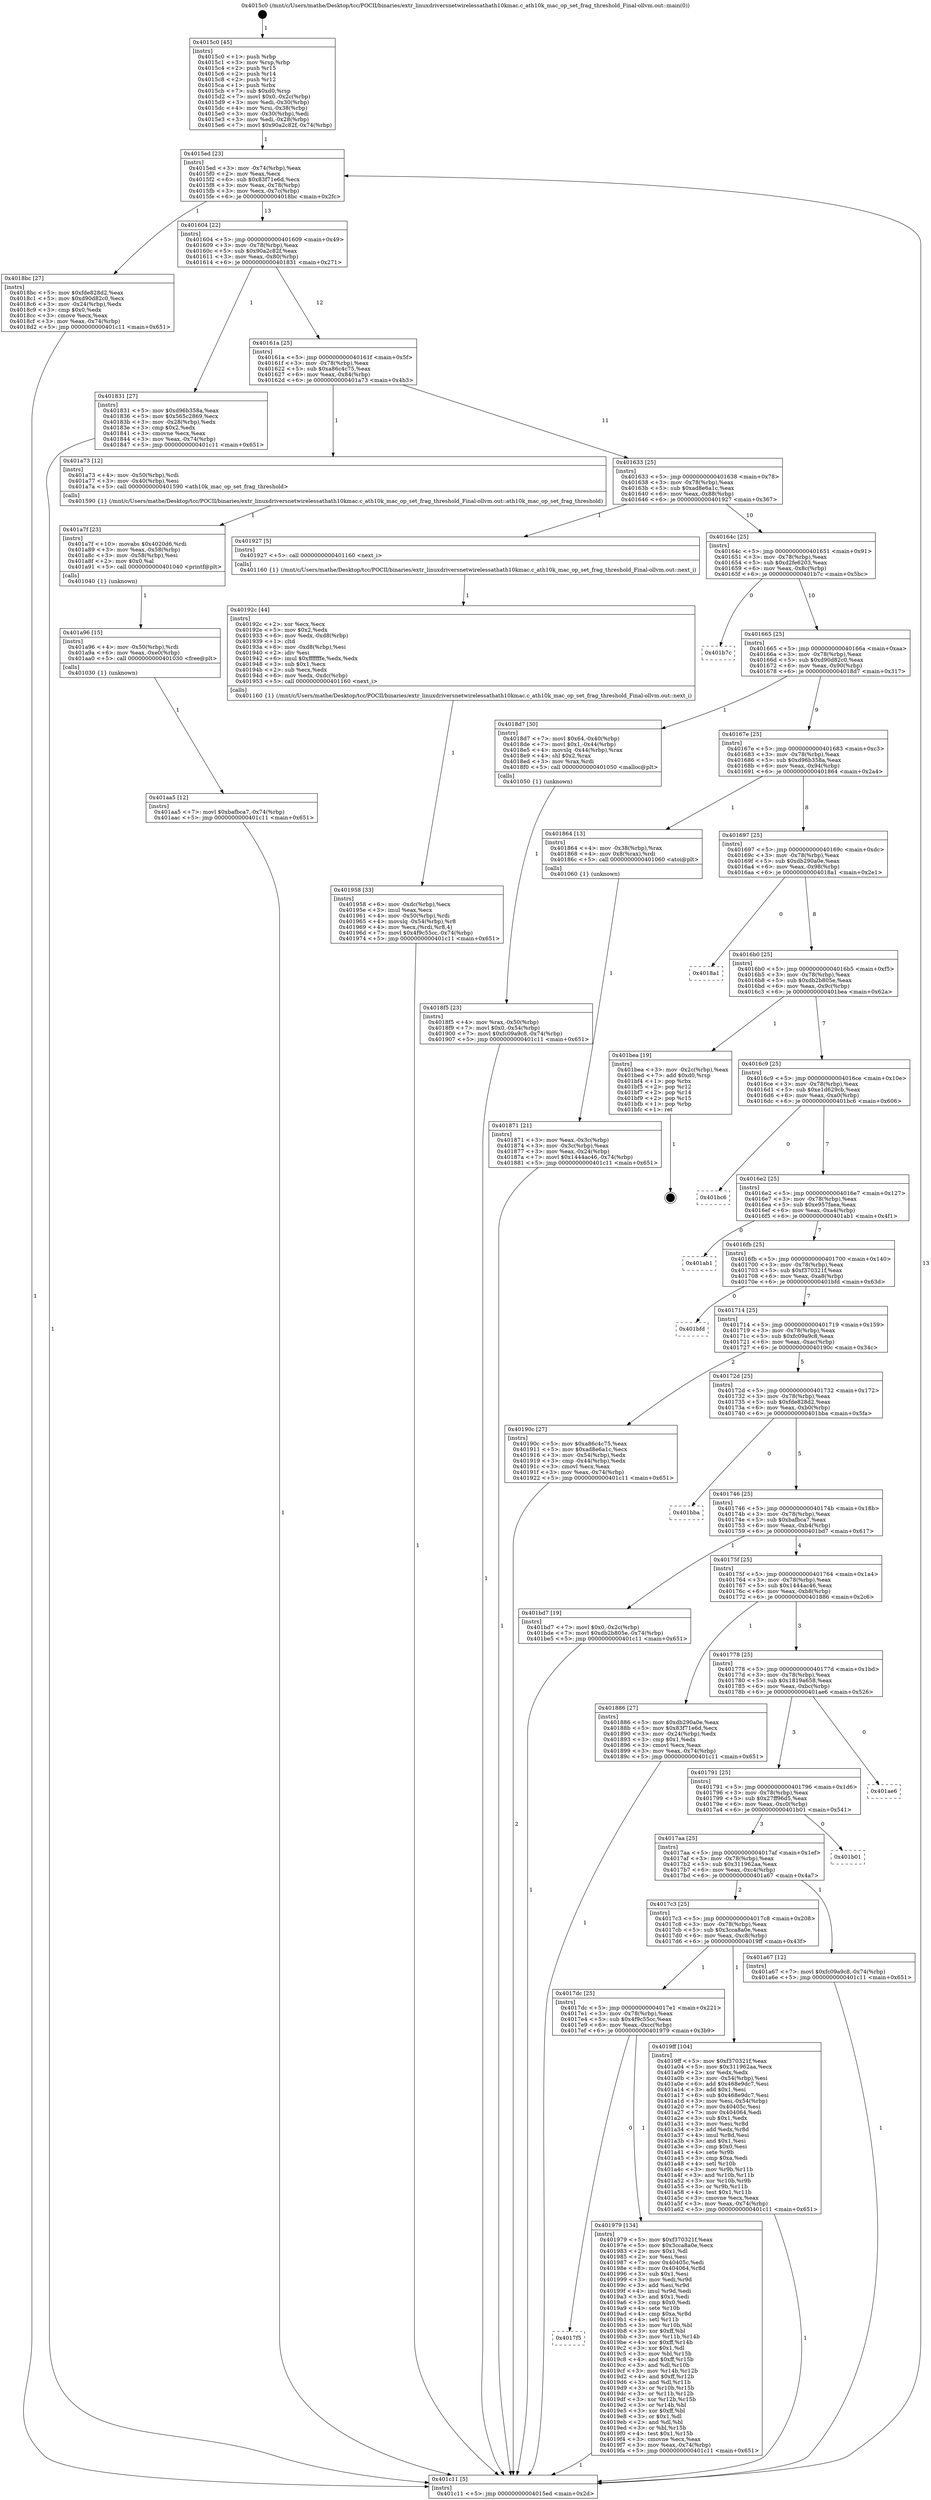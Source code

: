 digraph "0x4015c0" {
  label = "0x4015c0 (/mnt/c/Users/mathe/Desktop/tcc/POCII/binaries/extr_linuxdriversnetwirelessathath10kmac.c_ath10k_mac_op_set_frag_threshold_Final-ollvm.out::main(0))"
  labelloc = "t"
  node[shape=record]

  Entry [label="",width=0.3,height=0.3,shape=circle,fillcolor=black,style=filled]
  "0x4015ed" [label="{
     0x4015ed [23]\l
     | [instrs]\l
     &nbsp;&nbsp;0x4015ed \<+3\>: mov -0x74(%rbp),%eax\l
     &nbsp;&nbsp;0x4015f0 \<+2\>: mov %eax,%ecx\l
     &nbsp;&nbsp;0x4015f2 \<+6\>: sub $0x83f71e6d,%ecx\l
     &nbsp;&nbsp;0x4015f8 \<+3\>: mov %eax,-0x78(%rbp)\l
     &nbsp;&nbsp;0x4015fb \<+3\>: mov %ecx,-0x7c(%rbp)\l
     &nbsp;&nbsp;0x4015fe \<+6\>: je 00000000004018bc \<main+0x2fc\>\l
  }"]
  "0x4018bc" [label="{
     0x4018bc [27]\l
     | [instrs]\l
     &nbsp;&nbsp;0x4018bc \<+5\>: mov $0xfde828d2,%eax\l
     &nbsp;&nbsp;0x4018c1 \<+5\>: mov $0xd90d82c0,%ecx\l
     &nbsp;&nbsp;0x4018c6 \<+3\>: mov -0x24(%rbp),%edx\l
     &nbsp;&nbsp;0x4018c9 \<+3\>: cmp $0x0,%edx\l
     &nbsp;&nbsp;0x4018cc \<+3\>: cmove %ecx,%eax\l
     &nbsp;&nbsp;0x4018cf \<+3\>: mov %eax,-0x74(%rbp)\l
     &nbsp;&nbsp;0x4018d2 \<+5\>: jmp 0000000000401c11 \<main+0x651\>\l
  }"]
  "0x401604" [label="{
     0x401604 [22]\l
     | [instrs]\l
     &nbsp;&nbsp;0x401604 \<+5\>: jmp 0000000000401609 \<main+0x49\>\l
     &nbsp;&nbsp;0x401609 \<+3\>: mov -0x78(%rbp),%eax\l
     &nbsp;&nbsp;0x40160c \<+5\>: sub $0x90a2c82f,%eax\l
     &nbsp;&nbsp;0x401611 \<+3\>: mov %eax,-0x80(%rbp)\l
     &nbsp;&nbsp;0x401614 \<+6\>: je 0000000000401831 \<main+0x271\>\l
  }"]
  Exit [label="",width=0.3,height=0.3,shape=circle,fillcolor=black,style=filled,peripheries=2]
  "0x401831" [label="{
     0x401831 [27]\l
     | [instrs]\l
     &nbsp;&nbsp;0x401831 \<+5\>: mov $0xd96b358a,%eax\l
     &nbsp;&nbsp;0x401836 \<+5\>: mov $0x565c2869,%ecx\l
     &nbsp;&nbsp;0x40183b \<+3\>: mov -0x28(%rbp),%edx\l
     &nbsp;&nbsp;0x40183e \<+3\>: cmp $0x2,%edx\l
     &nbsp;&nbsp;0x401841 \<+3\>: cmovne %ecx,%eax\l
     &nbsp;&nbsp;0x401844 \<+3\>: mov %eax,-0x74(%rbp)\l
     &nbsp;&nbsp;0x401847 \<+5\>: jmp 0000000000401c11 \<main+0x651\>\l
  }"]
  "0x40161a" [label="{
     0x40161a [25]\l
     | [instrs]\l
     &nbsp;&nbsp;0x40161a \<+5\>: jmp 000000000040161f \<main+0x5f\>\l
     &nbsp;&nbsp;0x40161f \<+3\>: mov -0x78(%rbp),%eax\l
     &nbsp;&nbsp;0x401622 \<+5\>: sub $0xa86c4c75,%eax\l
     &nbsp;&nbsp;0x401627 \<+6\>: mov %eax,-0x84(%rbp)\l
     &nbsp;&nbsp;0x40162d \<+6\>: je 0000000000401a73 \<main+0x4b3\>\l
  }"]
  "0x401c11" [label="{
     0x401c11 [5]\l
     | [instrs]\l
     &nbsp;&nbsp;0x401c11 \<+5\>: jmp 00000000004015ed \<main+0x2d\>\l
  }"]
  "0x4015c0" [label="{
     0x4015c0 [45]\l
     | [instrs]\l
     &nbsp;&nbsp;0x4015c0 \<+1\>: push %rbp\l
     &nbsp;&nbsp;0x4015c1 \<+3\>: mov %rsp,%rbp\l
     &nbsp;&nbsp;0x4015c4 \<+2\>: push %r15\l
     &nbsp;&nbsp;0x4015c6 \<+2\>: push %r14\l
     &nbsp;&nbsp;0x4015c8 \<+2\>: push %r12\l
     &nbsp;&nbsp;0x4015ca \<+1\>: push %rbx\l
     &nbsp;&nbsp;0x4015cb \<+7\>: sub $0xd0,%rsp\l
     &nbsp;&nbsp;0x4015d2 \<+7\>: movl $0x0,-0x2c(%rbp)\l
     &nbsp;&nbsp;0x4015d9 \<+3\>: mov %edi,-0x30(%rbp)\l
     &nbsp;&nbsp;0x4015dc \<+4\>: mov %rsi,-0x38(%rbp)\l
     &nbsp;&nbsp;0x4015e0 \<+3\>: mov -0x30(%rbp),%edi\l
     &nbsp;&nbsp;0x4015e3 \<+3\>: mov %edi,-0x28(%rbp)\l
     &nbsp;&nbsp;0x4015e6 \<+7\>: movl $0x90a2c82f,-0x74(%rbp)\l
  }"]
  "0x401aa5" [label="{
     0x401aa5 [12]\l
     | [instrs]\l
     &nbsp;&nbsp;0x401aa5 \<+7\>: movl $0xbafbca7,-0x74(%rbp)\l
     &nbsp;&nbsp;0x401aac \<+5\>: jmp 0000000000401c11 \<main+0x651\>\l
  }"]
  "0x401a73" [label="{
     0x401a73 [12]\l
     | [instrs]\l
     &nbsp;&nbsp;0x401a73 \<+4\>: mov -0x50(%rbp),%rdi\l
     &nbsp;&nbsp;0x401a77 \<+3\>: mov -0x40(%rbp),%esi\l
     &nbsp;&nbsp;0x401a7a \<+5\>: call 0000000000401590 \<ath10k_mac_op_set_frag_threshold\>\l
     | [calls]\l
     &nbsp;&nbsp;0x401590 \{1\} (/mnt/c/Users/mathe/Desktop/tcc/POCII/binaries/extr_linuxdriversnetwirelessathath10kmac.c_ath10k_mac_op_set_frag_threshold_Final-ollvm.out::ath10k_mac_op_set_frag_threshold)\l
  }"]
  "0x401633" [label="{
     0x401633 [25]\l
     | [instrs]\l
     &nbsp;&nbsp;0x401633 \<+5\>: jmp 0000000000401638 \<main+0x78\>\l
     &nbsp;&nbsp;0x401638 \<+3\>: mov -0x78(%rbp),%eax\l
     &nbsp;&nbsp;0x40163b \<+5\>: sub $0xad8e6a1c,%eax\l
     &nbsp;&nbsp;0x401640 \<+6\>: mov %eax,-0x88(%rbp)\l
     &nbsp;&nbsp;0x401646 \<+6\>: je 0000000000401927 \<main+0x367\>\l
  }"]
  "0x401a96" [label="{
     0x401a96 [15]\l
     | [instrs]\l
     &nbsp;&nbsp;0x401a96 \<+4\>: mov -0x50(%rbp),%rdi\l
     &nbsp;&nbsp;0x401a9a \<+6\>: mov %eax,-0xe0(%rbp)\l
     &nbsp;&nbsp;0x401aa0 \<+5\>: call 0000000000401030 \<free@plt\>\l
     | [calls]\l
     &nbsp;&nbsp;0x401030 \{1\} (unknown)\l
  }"]
  "0x401927" [label="{
     0x401927 [5]\l
     | [instrs]\l
     &nbsp;&nbsp;0x401927 \<+5\>: call 0000000000401160 \<next_i\>\l
     | [calls]\l
     &nbsp;&nbsp;0x401160 \{1\} (/mnt/c/Users/mathe/Desktop/tcc/POCII/binaries/extr_linuxdriversnetwirelessathath10kmac.c_ath10k_mac_op_set_frag_threshold_Final-ollvm.out::next_i)\l
  }"]
  "0x40164c" [label="{
     0x40164c [25]\l
     | [instrs]\l
     &nbsp;&nbsp;0x40164c \<+5\>: jmp 0000000000401651 \<main+0x91\>\l
     &nbsp;&nbsp;0x401651 \<+3\>: mov -0x78(%rbp),%eax\l
     &nbsp;&nbsp;0x401654 \<+5\>: sub $0xd2fe6203,%eax\l
     &nbsp;&nbsp;0x401659 \<+6\>: mov %eax,-0x8c(%rbp)\l
     &nbsp;&nbsp;0x40165f \<+6\>: je 0000000000401b7c \<main+0x5bc\>\l
  }"]
  "0x401a7f" [label="{
     0x401a7f [23]\l
     | [instrs]\l
     &nbsp;&nbsp;0x401a7f \<+10\>: movabs $0x4020d6,%rdi\l
     &nbsp;&nbsp;0x401a89 \<+3\>: mov %eax,-0x58(%rbp)\l
     &nbsp;&nbsp;0x401a8c \<+3\>: mov -0x58(%rbp),%esi\l
     &nbsp;&nbsp;0x401a8f \<+2\>: mov $0x0,%al\l
     &nbsp;&nbsp;0x401a91 \<+5\>: call 0000000000401040 \<printf@plt\>\l
     | [calls]\l
     &nbsp;&nbsp;0x401040 \{1\} (unknown)\l
  }"]
  "0x401b7c" [label="{
     0x401b7c\l
  }", style=dashed]
  "0x401665" [label="{
     0x401665 [25]\l
     | [instrs]\l
     &nbsp;&nbsp;0x401665 \<+5\>: jmp 000000000040166a \<main+0xaa\>\l
     &nbsp;&nbsp;0x40166a \<+3\>: mov -0x78(%rbp),%eax\l
     &nbsp;&nbsp;0x40166d \<+5\>: sub $0xd90d82c0,%eax\l
     &nbsp;&nbsp;0x401672 \<+6\>: mov %eax,-0x90(%rbp)\l
     &nbsp;&nbsp;0x401678 \<+6\>: je 00000000004018d7 \<main+0x317\>\l
  }"]
  "0x4017f5" [label="{
     0x4017f5\l
  }", style=dashed]
  "0x4018d7" [label="{
     0x4018d7 [30]\l
     | [instrs]\l
     &nbsp;&nbsp;0x4018d7 \<+7\>: movl $0x64,-0x40(%rbp)\l
     &nbsp;&nbsp;0x4018de \<+7\>: movl $0x1,-0x44(%rbp)\l
     &nbsp;&nbsp;0x4018e5 \<+4\>: movslq -0x44(%rbp),%rax\l
     &nbsp;&nbsp;0x4018e9 \<+4\>: shl $0x2,%rax\l
     &nbsp;&nbsp;0x4018ed \<+3\>: mov %rax,%rdi\l
     &nbsp;&nbsp;0x4018f0 \<+5\>: call 0000000000401050 \<malloc@plt\>\l
     | [calls]\l
     &nbsp;&nbsp;0x401050 \{1\} (unknown)\l
  }"]
  "0x40167e" [label="{
     0x40167e [25]\l
     | [instrs]\l
     &nbsp;&nbsp;0x40167e \<+5\>: jmp 0000000000401683 \<main+0xc3\>\l
     &nbsp;&nbsp;0x401683 \<+3\>: mov -0x78(%rbp),%eax\l
     &nbsp;&nbsp;0x401686 \<+5\>: sub $0xd96b358a,%eax\l
     &nbsp;&nbsp;0x40168b \<+6\>: mov %eax,-0x94(%rbp)\l
     &nbsp;&nbsp;0x401691 \<+6\>: je 0000000000401864 \<main+0x2a4\>\l
  }"]
  "0x401979" [label="{
     0x401979 [134]\l
     | [instrs]\l
     &nbsp;&nbsp;0x401979 \<+5\>: mov $0xf370321f,%eax\l
     &nbsp;&nbsp;0x40197e \<+5\>: mov $0x3cca8a0e,%ecx\l
     &nbsp;&nbsp;0x401983 \<+2\>: mov $0x1,%dl\l
     &nbsp;&nbsp;0x401985 \<+2\>: xor %esi,%esi\l
     &nbsp;&nbsp;0x401987 \<+7\>: mov 0x40405c,%edi\l
     &nbsp;&nbsp;0x40198e \<+8\>: mov 0x404064,%r8d\l
     &nbsp;&nbsp;0x401996 \<+3\>: sub $0x1,%esi\l
     &nbsp;&nbsp;0x401999 \<+3\>: mov %edi,%r9d\l
     &nbsp;&nbsp;0x40199c \<+3\>: add %esi,%r9d\l
     &nbsp;&nbsp;0x40199f \<+4\>: imul %r9d,%edi\l
     &nbsp;&nbsp;0x4019a3 \<+3\>: and $0x1,%edi\l
     &nbsp;&nbsp;0x4019a6 \<+3\>: cmp $0x0,%edi\l
     &nbsp;&nbsp;0x4019a9 \<+4\>: sete %r10b\l
     &nbsp;&nbsp;0x4019ad \<+4\>: cmp $0xa,%r8d\l
     &nbsp;&nbsp;0x4019b1 \<+4\>: setl %r11b\l
     &nbsp;&nbsp;0x4019b5 \<+3\>: mov %r10b,%bl\l
     &nbsp;&nbsp;0x4019b8 \<+3\>: xor $0xff,%bl\l
     &nbsp;&nbsp;0x4019bb \<+3\>: mov %r11b,%r14b\l
     &nbsp;&nbsp;0x4019be \<+4\>: xor $0xff,%r14b\l
     &nbsp;&nbsp;0x4019c2 \<+3\>: xor $0x1,%dl\l
     &nbsp;&nbsp;0x4019c5 \<+3\>: mov %bl,%r15b\l
     &nbsp;&nbsp;0x4019c8 \<+4\>: and $0xff,%r15b\l
     &nbsp;&nbsp;0x4019cc \<+3\>: and %dl,%r10b\l
     &nbsp;&nbsp;0x4019cf \<+3\>: mov %r14b,%r12b\l
     &nbsp;&nbsp;0x4019d2 \<+4\>: and $0xff,%r12b\l
     &nbsp;&nbsp;0x4019d6 \<+3\>: and %dl,%r11b\l
     &nbsp;&nbsp;0x4019d9 \<+3\>: or %r10b,%r15b\l
     &nbsp;&nbsp;0x4019dc \<+3\>: or %r11b,%r12b\l
     &nbsp;&nbsp;0x4019df \<+3\>: xor %r12b,%r15b\l
     &nbsp;&nbsp;0x4019e2 \<+3\>: or %r14b,%bl\l
     &nbsp;&nbsp;0x4019e5 \<+3\>: xor $0xff,%bl\l
     &nbsp;&nbsp;0x4019e8 \<+3\>: or $0x1,%dl\l
     &nbsp;&nbsp;0x4019eb \<+2\>: and %dl,%bl\l
     &nbsp;&nbsp;0x4019ed \<+3\>: or %bl,%r15b\l
     &nbsp;&nbsp;0x4019f0 \<+4\>: test $0x1,%r15b\l
     &nbsp;&nbsp;0x4019f4 \<+3\>: cmovne %ecx,%eax\l
     &nbsp;&nbsp;0x4019f7 \<+3\>: mov %eax,-0x74(%rbp)\l
     &nbsp;&nbsp;0x4019fa \<+5\>: jmp 0000000000401c11 \<main+0x651\>\l
  }"]
  "0x401864" [label="{
     0x401864 [13]\l
     | [instrs]\l
     &nbsp;&nbsp;0x401864 \<+4\>: mov -0x38(%rbp),%rax\l
     &nbsp;&nbsp;0x401868 \<+4\>: mov 0x8(%rax),%rdi\l
     &nbsp;&nbsp;0x40186c \<+5\>: call 0000000000401060 \<atoi@plt\>\l
     | [calls]\l
     &nbsp;&nbsp;0x401060 \{1\} (unknown)\l
  }"]
  "0x401697" [label="{
     0x401697 [25]\l
     | [instrs]\l
     &nbsp;&nbsp;0x401697 \<+5\>: jmp 000000000040169c \<main+0xdc\>\l
     &nbsp;&nbsp;0x40169c \<+3\>: mov -0x78(%rbp),%eax\l
     &nbsp;&nbsp;0x40169f \<+5\>: sub $0xdb290a0e,%eax\l
     &nbsp;&nbsp;0x4016a4 \<+6\>: mov %eax,-0x98(%rbp)\l
     &nbsp;&nbsp;0x4016aa \<+6\>: je 00000000004018a1 \<main+0x2e1\>\l
  }"]
  "0x401871" [label="{
     0x401871 [21]\l
     | [instrs]\l
     &nbsp;&nbsp;0x401871 \<+3\>: mov %eax,-0x3c(%rbp)\l
     &nbsp;&nbsp;0x401874 \<+3\>: mov -0x3c(%rbp),%eax\l
     &nbsp;&nbsp;0x401877 \<+3\>: mov %eax,-0x24(%rbp)\l
     &nbsp;&nbsp;0x40187a \<+7\>: movl $0x1444ac46,-0x74(%rbp)\l
     &nbsp;&nbsp;0x401881 \<+5\>: jmp 0000000000401c11 \<main+0x651\>\l
  }"]
  "0x4017dc" [label="{
     0x4017dc [25]\l
     | [instrs]\l
     &nbsp;&nbsp;0x4017dc \<+5\>: jmp 00000000004017e1 \<main+0x221\>\l
     &nbsp;&nbsp;0x4017e1 \<+3\>: mov -0x78(%rbp),%eax\l
     &nbsp;&nbsp;0x4017e4 \<+5\>: sub $0x4f9c55cc,%eax\l
     &nbsp;&nbsp;0x4017e9 \<+6\>: mov %eax,-0xcc(%rbp)\l
     &nbsp;&nbsp;0x4017ef \<+6\>: je 0000000000401979 \<main+0x3b9\>\l
  }"]
  "0x4018a1" [label="{
     0x4018a1\l
  }", style=dashed]
  "0x4016b0" [label="{
     0x4016b0 [25]\l
     | [instrs]\l
     &nbsp;&nbsp;0x4016b0 \<+5\>: jmp 00000000004016b5 \<main+0xf5\>\l
     &nbsp;&nbsp;0x4016b5 \<+3\>: mov -0x78(%rbp),%eax\l
     &nbsp;&nbsp;0x4016b8 \<+5\>: sub $0xdb2b805e,%eax\l
     &nbsp;&nbsp;0x4016bd \<+6\>: mov %eax,-0x9c(%rbp)\l
     &nbsp;&nbsp;0x4016c3 \<+6\>: je 0000000000401bea \<main+0x62a\>\l
  }"]
  "0x4019ff" [label="{
     0x4019ff [104]\l
     | [instrs]\l
     &nbsp;&nbsp;0x4019ff \<+5\>: mov $0xf370321f,%eax\l
     &nbsp;&nbsp;0x401a04 \<+5\>: mov $0x311962aa,%ecx\l
     &nbsp;&nbsp;0x401a09 \<+2\>: xor %edx,%edx\l
     &nbsp;&nbsp;0x401a0b \<+3\>: mov -0x54(%rbp),%esi\l
     &nbsp;&nbsp;0x401a0e \<+6\>: add $0x468e9dc7,%esi\l
     &nbsp;&nbsp;0x401a14 \<+3\>: add $0x1,%esi\l
     &nbsp;&nbsp;0x401a17 \<+6\>: sub $0x468e9dc7,%esi\l
     &nbsp;&nbsp;0x401a1d \<+3\>: mov %esi,-0x54(%rbp)\l
     &nbsp;&nbsp;0x401a20 \<+7\>: mov 0x40405c,%esi\l
     &nbsp;&nbsp;0x401a27 \<+7\>: mov 0x404064,%edi\l
     &nbsp;&nbsp;0x401a2e \<+3\>: sub $0x1,%edx\l
     &nbsp;&nbsp;0x401a31 \<+3\>: mov %esi,%r8d\l
     &nbsp;&nbsp;0x401a34 \<+3\>: add %edx,%r8d\l
     &nbsp;&nbsp;0x401a37 \<+4\>: imul %r8d,%esi\l
     &nbsp;&nbsp;0x401a3b \<+3\>: and $0x1,%esi\l
     &nbsp;&nbsp;0x401a3e \<+3\>: cmp $0x0,%esi\l
     &nbsp;&nbsp;0x401a41 \<+4\>: sete %r9b\l
     &nbsp;&nbsp;0x401a45 \<+3\>: cmp $0xa,%edi\l
     &nbsp;&nbsp;0x401a48 \<+4\>: setl %r10b\l
     &nbsp;&nbsp;0x401a4c \<+3\>: mov %r9b,%r11b\l
     &nbsp;&nbsp;0x401a4f \<+3\>: and %r10b,%r11b\l
     &nbsp;&nbsp;0x401a52 \<+3\>: xor %r10b,%r9b\l
     &nbsp;&nbsp;0x401a55 \<+3\>: or %r9b,%r11b\l
     &nbsp;&nbsp;0x401a58 \<+4\>: test $0x1,%r11b\l
     &nbsp;&nbsp;0x401a5c \<+3\>: cmovne %ecx,%eax\l
     &nbsp;&nbsp;0x401a5f \<+3\>: mov %eax,-0x74(%rbp)\l
     &nbsp;&nbsp;0x401a62 \<+5\>: jmp 0000000000401c11 \<main+0x651\>\l
  }"]
  "0x401bea" [label="{
     0x401bea [19]\l
     | [instrs]\l
     &nbsp;&nbsp;0x401bea \<+3\>: mov -0x2c(%rbp),%eax\l
     &nbsp;&nbsp;0x401bed \<+7\>: add $0xd0,%rsp\l
     &nbsp;&nbsp;0x401bf4 \<+1\>: pop %rbx\l
     &nbsp;&nbsp;0x401bf5 \<+2\>: pop %r12\l
     &nbsp;&nbsp;0x401bf7 \<+2\>: pop %r14\l
     &nbsp;&nbsp;0x401bf9 \<+2\>: pop %r15\l
     &nbsp;&nbsp;0x401bfb \<+1\>: pop %rbp\l
     &nbsp;&nbsp;0x401bfc \<+1\>: ret\l
  }"]
  "0x4016c9" [label="{
     0x4016c9 [25]\l
     | [instrs]\l
     &nbsp;&nbsp;0x4016c9 \<+5\>: jmp 00000000004016ce \<main+0x10e\>\l
     &nbsp;&nbsp;0x4016ce \<+3\>: mov -0x78(%rbp),%eax\l
     &nbsp;&nbsp;0x4016d1 \<+5\>: sub $0xe1d629cb,%eax\l
     &nbsp;&nbsp;0x4016d6 \<+6\>: mov %eax,-0xa0(%rbp)\l
     &nbsp;&nbsp;0x4016dc \<+6\>: je 0000000000401bc6 \<main+0x606\>\l
  }"]
  "0x4017c3" [label="{
     0x4017c3 [25]\l
     | [instrs]\l
     &nbsp;&nbsp;0x4017c3 \<+5\>: jmp 00000000004017c8 \<main+0x208\>\l
     &nbsp;&nbsp;0x4017c8 \<+3\>: mov -0x78(%rbp),%eax\l
     &nbsp;&nbsp;0x4017cb \<+5\>: sub $0x3cca8a0e,%eax\l
     &nbsp;&nbsp;0x4017d0 \<+6\>: mov %eax,-0xc8(%rbp)\l
     &nbsp;&nbsp;0x4017d6 \<+6\>: je 00000000004019ff \<main+0x43f\>\l
  }"]
  "0x401bc6" [label="{
     0x401bc6\l
  }", style=dashed]
  "0x4016e2" [label="{
     0x4016e2 [25]\l
     | [instrs]\l
     &nbsp;&nbsp;0x4016e2 \<+5\>: jmp 00000000004016e7 \<main+0x127\>\l
     &nbsp;&nbsp;0x4016e7 \<+3\>: mov -0x78(%rbp),%eax\l
     &nbsp;&nbsp;0x4016ea \<+5\>: sub $0xe957faea,%eax\l
     &nbsp;&nbsp;0x4016ef \<+6\>: mov %eax,-0xa4(%rbp)\l
     &nbsp;&nbsp;0x4016f5 \<+6\>: je 0000000000401ab1 \<main+0x4f1\>\l
  }"]
  "0x401a67" [label="{
     0x401a67 [12]\l
     | [instrs]\l
     &nbsp;&nbsp;0x401a67 \<+7\>: movl $0xfc09a9c8,-0x74(%rbp)\l
     &nbsp;&nbsp;0x401a6e \<+5\>: jmp 0000000000401c11 \<main+0x651\>\l
  }"]
  "0x401ab1" [label="{
     0x401ab1\l
  }", style=dashed]
  "0x4016fb" [label="{
     0x4016fb [25]\l
     | [instrs]\l
     &nbsp;&nbsp;0x4016fb \<+5\>: jmp 0000000000401700 \<main+0x140\>\l
     &nbsp;&nbsp;0x401700 \<+3\>: mov -0x78(%rbp),%eax\l
     &nbsp;&nbsp;0x401703 \<+5\>: sub $0xf370321f,%eax\l
     &nbsp;&nbsp;0x401708 \<+6\>: mov %eax,-0xa8(%rbp)\l
     &nbsp;&nbsp;0x40170e \<+6\>: je 0000000000401bfd \<main+0x63d\>\l
  }"]
  "0x4017aa" [label="{
     0x4017aa [25]\l
     | [instrs]\l
     &nbsp;&nbsp;0x4017aa \<+5\>: jmp 00000000004017af \<main+0x1ef\>\l
     &nbsp;&nbsp;0x4017af \<+3\>: mov -0x78(%rbp),%eax\l
     &nbsp;&nbsp;0x4017b2 \<+5\>: sub $0x311962aa,%eax\l
     &nbsp;&nbsp;0x4017b7 \<+6\>: mov %eax,-0xc4(%rbp)\l
     &nbsp;&nbsp;0x4017bd \<+6\>: je 0000000000401a67 \<main+0x4a7\>\l
  }"]
  "0x401bfd" [label="{
     0x401bfd\l
  }", style=dashed]
  "0x401714" [label="{
     0x401714 [25]\l
     | [instrs]\l
     &nbsp;&nbsp;0x401714 \<+5\>: jmp 0000000000401719 \<main+0x159\>\l
     &nbsp;&nbsp;0x401719 \<+3\>: mov -0x78(%rbp),%eax\l
     &nbsp;&nbsp;0x40171c \<+5\>: sub $0xfc09a9c8,%eax\l
     &nbsp;&nbsp;0x401721 \<+6\>: mov %eax,-0xac(%rbp)\l
     &nbsp;&nbsp;0x401727 \<+6\>: je 000000000040190c \<main+0x34c\>\l
  }"]
  "0x401b01" [label="{
     0x401b01\l
  }", style=dashed]
  "0x40190c" [label="{
     0x40190c [27]\l
     | [instrs]\l
     &nbsp;&nbsp;0x40190c \<+5\>: mov $0xa86c4c75,%eax\l
     &nbsp;&nbsp;0x401911 \<+5\>: mov $0xad8e6a1c,%ecx\l
     &nbsp;&nbsp;0x401916 \<+3\>: mov -0x54(%rbp),%edx\l
     &nbsp;&nbsp;0x401919 \<+3\>: cmp -0x44(%rbp),%edx\l
     &nbsp;&nbsp;0x40191c \<+3\>: cmovl %ecx,%eax\l
     &nbsp;&nbsp;0x40191f \<+3\>: mov %eax,-0x74(%rbp)\l
     &nbsp;&nbsp;0x401922 \<+5\>: jmp 0000000000401c11 \<main+0x651\>\l
  }"]
  "0x40172d" [label="{
     0x40172d [25]\l
     | [instrs]\l
     &nbsp;&nbsp;0x40172d \<+5\>: jmp 0000000000401732 \<main+0x172\>\l
     &nbsp;&nbsp;0x401732 \<+3\>: mov -0x78(%rbp),%eax\l
     &nbsp;&nbsp;0x401735 \<+5\>: sub $0xfde828d2,%eax\l
     &nbsp;&nbsp;0x40173a \<+6\>: mov %eax,-0xb0(%rbp)\l
     &nbsp;&nbsp;0x401740 \<+6\>: je 0000000000401bba \<main+0x5fa\>\l
  }"]
  "0x401791" [label="{
     0x401791 [25]\l
     | [instrs]\l
     &nbsp;&nbsp;0x401791 \<+5\>: jmp 0000000000401796 \<main+0x1d6\>\l
     &nbsp;&nbsp;0x401796 \<+3\>: mov -0x78(%rbp),%eax\l
     &nbsp;&nbsp;0x401799 \<+5\>: sub $0x27ff96d5,%eax\l
     &nbsp;&nbsp;0x40179e \<+6\>: mov %eax,-0xc0(%rbp)\l
     &nbsp;&nbsp;0x4017a4 \<+6\>: je 0000000000401b01 \<main+0x541\>\l
  }"]
  "0x401bba" [label="{
     0x401bba\l
  }", style=dashed]
  "0x401746" [label="{
     0x401746 [25]\l
     | [instrs]\l
     &nbsp;&nbsp;0x401746 \<+5\>: jmp 000000000040174b \<main+0x18b\>\l
     &nbsp;&nbsp;0x40174b \<+3\>: mov -0x78(%rbp),%eax\l
     &nbsp;&nbsp;0x40174e \<+5\>: sub $0xbafbca7,%eax\l
     &nbsp;&nbsp;0x401753 \<+6\>: mov %eax,-0xb4(%rbp)\l
     &nbsp;&nbsp;0x401759 \<+6\>: je 0000000000401bd7 \<main+0x617\>\l
  }"]
  "0x401ae6" [label="{
     0x401ae6\l
  }", style=dashed]
  "0x401bd7" [label="{
     0x401bd7 [19]\l
     | [instrs]\l
     &nbsp;&nbsp;0x401bd7 \<+7\>: movl $0x0,-0x2c(%rbp)\l
     &nbsp;&nbsp;0x401bde \<+7\>: movl $0xdb2b805e,-0x74(%rbp)\l
     &nbsp;&nbsp;0x401be5 \<+5\>: jmp 0000000000401c11 \<main+0x651\>\l
  }"]
  "0x40175f" [label="{
     0x40175f [25]\l
     | [instrs]\l
     &nbsp;&nbsp;0x40175f \<+5\>: jmp 0000000000401764 \<main+0x1a4\>\l
     &nbsp;&nbsp;0x401764 \<+3\>: mov -0x78(%rbp),%eax\l
     &nbsp;&nbsp;0x401767 \<+5\>: sub $0x1444ac46,%eax\l
     &nbsp;&nbsp;0x40176c \<+6\>: mov %eax,-0xb8(%rbp)\l
     &nbsp;&nbsp;0x401772 \<+6\>: je 0000000000401886 \<main+0x2c6\>\l
  }"]
  "0x401958" [label="{
     0x401958 [33]\l
     | [instrs]\l
     &nbsp;&nbsp;0x401958 \<+6\>: mov -0xdc(%rbp),%ecx\l
     &nbsp;&nbsp;0x40195e \<+3\>: imul %eax,%ecx\l
     &nbsp;&nbsp;0x401961 \<+4\>: mov -0x50(%rbp),%rdi\l
     &nbsp;&nbsp;0x401965 \<+4\>: movslq -0x54(%rbp),%r8\l
     &nbsp;&nbsp;0x401969 \<+4\>: mov %ecx,(%rdi,%r8,4)\l
     &nbsp;&nbsp;0x40196d \<+7\>: movl $0x4f9c55cc,-0x74(%rbp)\l
     &nbsp;&nbsp;0x401974 \<+5\>: jmp 0000000000401c11 \<main+0x651\>\l
  }"]
  "0x401886" [label="{
     0x401886 [27]\l
     | [instrs]\l
     &nbsp;&nbsp;0x401886 \<+5\>: mov $0xdb290a0e,%eax\l
     &nbsp;&nbsp;0x40188b \<+5\>: mov $0x83f71e6d,%ecx\l
     &nbsp;&nbsp;0x401890 \<+3\>: mov -0x24(%rbp),%edx\l
     &nbsp;&nbsp;0x401893 \<+3\>: cmp $0x1,%edx\l
     &nbsp;&nbsp;0x401896 \<+3\>: cmovl %ecx,%eax\l
     &nbsp;&nbsp;0x401899 \<+3\>: mov %eax,-0x74(%rbp)\l
     &nbsp;&nbsp;0x40189c \<+5\>: jmp 0000000000401c11 \<main+0x651\>\l
  }"]
  "0x401778" [label="{
     0x401778 [25]\l
     | [instrs]\l
     &nbsp;&nbsp;0x401778 \<+5\>: jmp 000000000040177d \<main+0x1bd\>\l
     &nbsp;&nbsp;0x40177d \<+3\>: mov -0x78(%rbp),%eax\l
     &nbsp;&nbsp;0x401780 \<+5\>: sub $0x1819a658,%eax\l
     &nbsp;&nbsp;0x401785 \<+6\>: mov %eax,-0xbc(%rbp)\l
     &nbsp;&nbsp;0x40178b \<+6\>: je 0000000000401ae6 \<main+0x526\>\l
  }"]
  "0x4018f5" [label="{
     0x4018f5 [23]\l
     | [instrs]\l
     &nbsp;&nbsp;0x4018f5 \<+4\>: mov %rax,-0x50(%rbp)\l
     &nbsp;&nbsp;0x4018f9 \<+7\>: movl $0x0,-0x54(%rbp)\l
     &nbsp;&nbsp;0x401900 \<+7\>: movl $0xfc09a9c8,-0x74(%rbp)\l
     &nbsp;&nbsp;0x401907 \<+5\>: jmp 0000000000401c11 \<main+0x651\>\l
  }"]
  "0x40192c" [label="{
     0x40192c [44]\l
     | [instrs]\l
     &nbsp;&nbsp;0x40192c \<+2\>: xor %ecx,%ecx\l
     &nbsp;&nbsp;0x40192e \<+5\>: mov $0x2,%edx\l
     &nbsp;&nbsp;0x401933 \<+6\>: mov %edx,-0xd8(%rbp)\l
     &nbsp;&nbsp;0x401939 \<+1\>: cltd\l
     &nbsp;&nbsp;0x40193a \<+6\>: mov -0xd8(%rbp),%esi\l
     &nbsp;&nbsp;0x401940 \<+2\>: idiv %esi\l
     &nbsp;&nbsp;0x401942 \<+6\>: imul $0xfffffffe,%edx,%edx\l
     &nbsp;&nbsp;0x401948 \<+3\>: sub $0x1,%ecx\l
     &nbsp;&nbsp;0x40194b \<+2\>: sub %ecx,%edx\l
     &nbsp;&nbsp;0x40194d \<+6\>: mov %edx,-0xdc(%rbp)\l
     &nbsp;&nbsp;0x401953 \<+5\>: call 0000000000401160 \<next_i\>\l
     | [calls]\l
     &nbsp;&nbsp;0x401160 \{1\} (/mnt/c/Users/mathe/Desktop/tcc/POCII/binaries/extr_linuxdriversnetwirelessathath10kmac.c_ath10k_mac_op_set_frag_threshold_Final-ollvm.out::next_i)\l
  }"]
  Entry -> "0x4015c0" [label=" 1"]
  "0x4015ed" -> "0x4018bc" [label=" 1"]
  "0x4015ed" -> "0x401604" [label=" 13"]
  "0x401bea" -> Exit [label=" 1"]
  "0x401604" -> "0x401831" [label=" 1"]
  "0x401604" -> "0x40161a" [label=" 12"]
  "0x401831" -> "0x401c11" [label=" 1"]
  "0x4015c0" -> "0x4015ed" [label=" 1"]
  "0x401c11" -> "0x4015ed" [label=" 13"]
  "0x401bd7" -> "0x401c11" [label=" 1"]
  "0x40161a" -> "0x401a73" [label=" 1"]
  "0x40161a" -> "0x401633" [label=" 11"]
  "0x401aa5" -> "0x401c11" [label=" 1"]
  "0x401633" -> "0x401927" [label=" 1"]
  "0x401633" -> "0x40164c" [label=" 10"]
  "0x401a96" -> "0x401aa5" [label=" 1"]
  "0x40164c" -> "0x401b7c" [label=" 0"]
  "0x40164c" -> "0x401665" [label=" 10"]
  "0x401a7f" -> "0x401a96" [label=" 1"]
  "0x401665" -> "0x4018d7" [label=" 1"]
  "0x401665" -> "0x40167e" [label=" 9"]
  "0x401a73" -> "0x401a7f" [label=" 1"]
  "0x40167e" -> "0x401864" [label=" 1"]
  "0x40167e" -> "0x401697" [label=" 8"]
  "0x401864" -> "0x401871" [label=" 1"]
  "0x401871" -> "0x401c11" [label=" 1"]
  "0x401a67" -> "0x401c11" [label=" 1"]
  "0x401697" -> "0x4018a1" [label=" 0"]
  "0x401697" -> "0x4016b0" [label=" 8"]
  "0x401979" -> "0x401c11" [label=" 1"]
  "0x4016b0" -> "0x401bea" [label=" 1"]
  "0x4016b0" -> "0x4016c9" [label=" 7"]
  "0x4017dc" -> "0x4017f5" [label=" 0"]
  "0x4016c9" -> "0x401bc6" [label=" 0"]
  "0x4016c9" -> "0x4016e2" [label=" 7"]
  "0x4019ff" -> "0x401c11" [label=" 1"]
  "0x4016e2" -> "0x401ab1" [label=" 0"]
  "0x4016e2" -> "0x4016fb" [label=" 7"]
  "0x4017c3" -> "0x4017dc" [label=" 1"]
  "0x4016fb" -> "0x401bfd" [label=" 0"]
  "0x4016fb" -> "0x401714" [label=" 7"]
  "0x4017dc" -> "0x401979" [label=" 1"]
  "0x401714" -> "0x40190c" [label=" 2"]
  "0x401714" -> "0x40172d" [label=" 5"]
  "0x4017aa" -> "0x4017c3" [label=" 2"]
  "0x40172d" -> "0x401bba" [label=" 0"]
  "0x40172d" -> "0x401746" [label=" 5"]
  "0x4017c3" -> "0x4019ff" [label=" 1"]
  "0x401746" -> "0x401bd7" [label=" 1"]
  "0x401746" -> "0x40175f" [label=" 4"]
  "0x401791" -> "0x4017aa" [label=" 3"]
  "0x40175f" -> "0x401886" [label=" 1"]
  "0x40175f" -> "0x401778" [label=" 3"]
  "0x401886" -> "0x401c11" [label=" 1"]
  "0x4018bc" -> "0x401c11" [label=" 1"]
  "0x4018d7" -> "0x4018f5" [label=" 1"]
  "0x4018f5" -> "0x401c11" [label=" 1"]
  "0x40190c" -> "0x401c11" [label=" 2"]
  "0x401927" -> "0x40192c" [label=" 1"]
  "0x40192c" -> "0x401958" [label=" 1"]
  "0x401958" -> "0x401c11" [label=" 1"]
  "0x401791" -> "0x401b01" [label=" 0"]
  "0x401778" -> "0x401ae6" [label=" 0"]
  "0x401778" -> "0x401791" [label=" 3"]
  "0x4017aa" -> "0x401a67" [label=" 1"]
}

